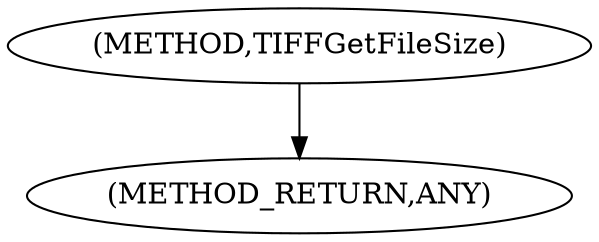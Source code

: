 digraph "TIFFGetFileSize" {  
"100730" [label = <(METHOD,TIFFGetFileSize)> ]
"100732" [label = <(METHOD_RETURN,ANY)> ]
  "100730" -> "100732" 
}
